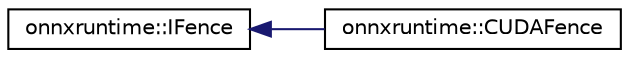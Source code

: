 digraph "Graphical Class Hierarchy"
{
  edge [fontname="Helvetica",fontsize="10",labelfontname="Helvetica",labelfontsize="10"];
  node [fontname="Helvetica",fontsize="10",shape=record];
  rankdir="LR";
  Node0 [label="onnxruntime::IFence",height=0.2,width=0.4,color="black", fillcolor="white", style="filled",URL="$classonnxruntime_1_1IFence.html"];
  Node0 -> Node1 [dir="back",color="midnightblue",fontsize="10",style="solid",fontname="Helvetica"];
  Node1 [label="onnxruntime::CUDAFence",height=0.2,width=0.4,color="black", fillcolor="white", style="filled",URL="$classonnxruntime_1_1CUDAFence.html"];
}
